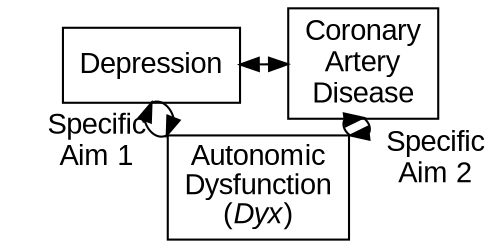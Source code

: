 # Figure 3 diagram

digraph {

# overall graph settings
graph [layout = neato, rankdir = LR, overlap = FALSE, fontname = "Arial"]
edge [fontname = "Arial", len = 1.7, arrowsize = .9]
node [shape = rectangle, fontname = "Arial"]

# Important nodes
sad [label = <Depression>]
cad [label = <Coronary<br/>Artery<br/>Disease>]
ans [label = <Autonomic<br/>Dysfunction<br/><font>(<I>Dyx</I>)</font>>]

# Edge definitions
sad -> cad [dir = both, len = 2.2]
sad -> ans [dir = forward, headport = nw, tailport = s, label = <     Specific  <br/>     Aim 1  >]
ans -> sad [dir = forward, headport = s, tailport = nw]
cad -> ans [dir = forward, headport = ne, tailport = s] 
ans -> cad [dir = forward, headport = s, tailport = ne, label = <     Specific<br/>     Aim 2>]

# Rank
{rank = same sad cad}
}